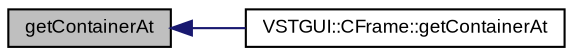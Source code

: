 digraph "getContainerAt"
{
  bgcolor="transparent";
  edge [fontname="Arial",fontsize="9",labelfontname="Arial",labelfontsize="9"];
  node [fontname="Arial",fontsize="9",shape=record];
  rankdir="LR";
  Node1 [label="getContainerAt",height=0.2,width=0.4,color="black", fillcolor="grey75", style="filled" fontcolor="black"];
  Node1 -> Node2 [dir="back",color="midnightblue",fontsize="9",style="solid",fontname="Arial"];
  Node2 [label="VSTGUI::CFrame::getContainerAt",height=0.2,width=0.4,color="black",URL="$class_v_s_t_g_u_i_1_1_c_frame.html#afad739b99a0d5e2367dda3ecc80cb5c7",tooltip="get the container at point where "];
}
